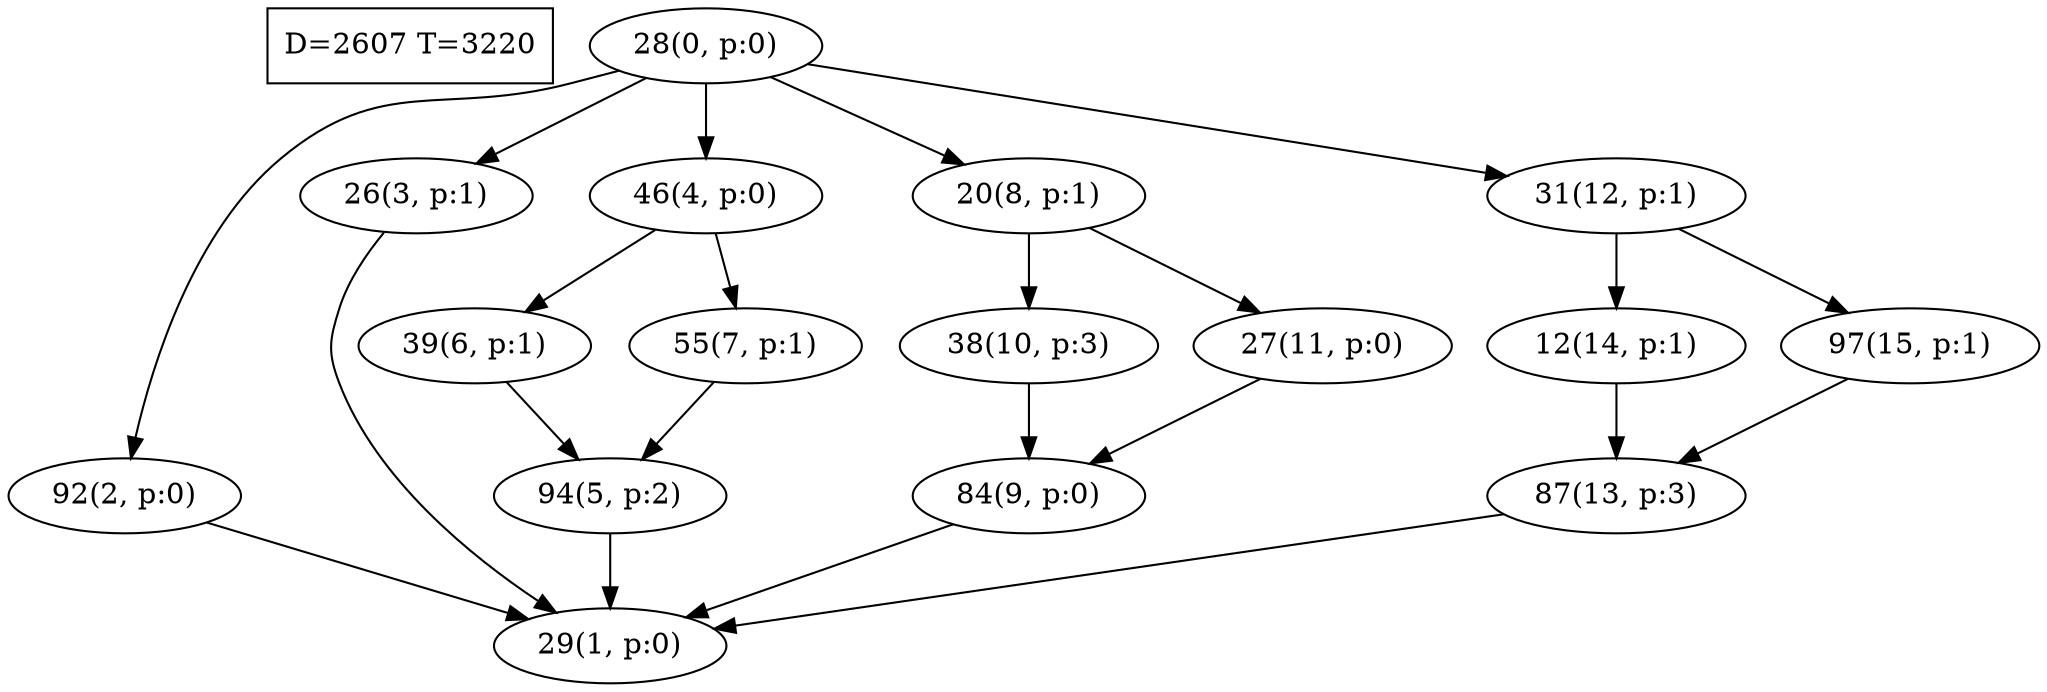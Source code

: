 digraph Task {
i [shape=box, label="D=2607 T=3220"]; 
0 [label="28(0, p:0)"];
1 [label="29(1, p:0)"];
2 [label="92(2, p:0)"];
3 [label="26(3, p:1)"];
4 [label="46(4, p:0)"];
5 [label="94(5, p:2)"];
6 [label="39(6, p:1)"];
7 [label="55(7, p:1)"];
8 [label="20(8, p:1)"];
9 [label="84(9, p:0)"];
10 [label="38(10, p:3)"];
11 [label="27(11, p:0)"];
12 [label="31(12, p:1)"];
13 [label="87(13, p:3)"];
14 [label="12(14, p:1)"];
15 [label="97(15, p:1)"];
0 -> 2;
0 -> 3;
0 -> 4;
0 -> 8;
0 -> 12;
2 -> 1;
3 -> 1;
4 -> 6;
4 -> 7;
5 -> 1;
6 -> 5;
7 -> 5;
8 -> 10;
8 -> 11;
9 -> 1;
10 -> 9;
11 -> 9;
12 -> 14;
12 -> 15;
13 -> 1;
14 -> 13;
15 -> 13;
}